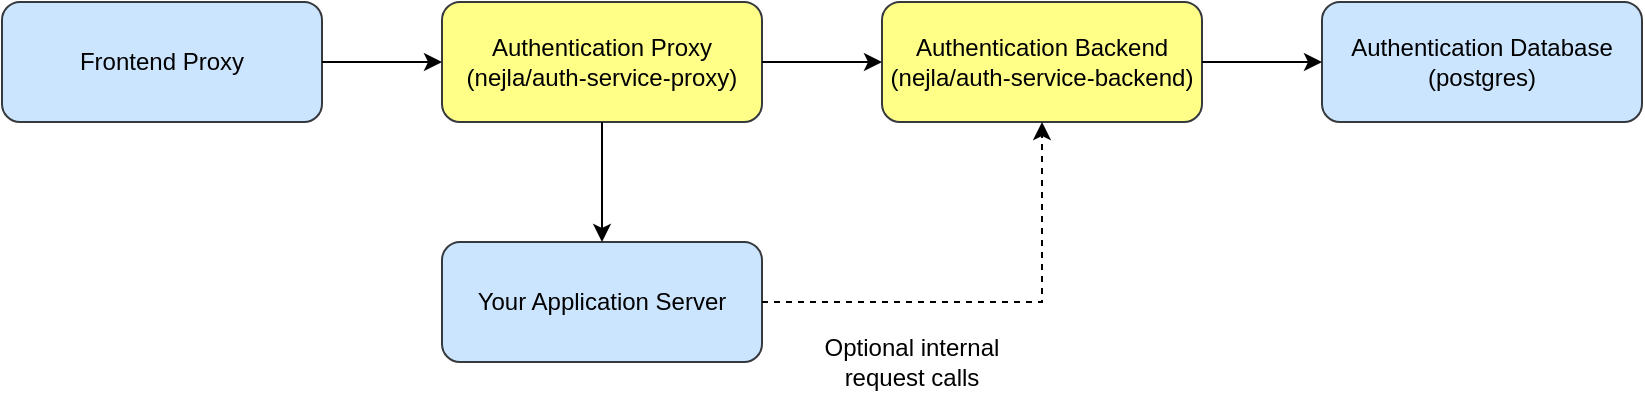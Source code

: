 <mxfile version="20.3.0" type="device"><diagram id="DWyogEVF0alotDqW0KFU" name="Page-1"><mxGraphModel dx="1426" dy="852" grid="1" gridSize="10" guides="1" tooltips="1" connect="1" arrows="1" fold="1" page="1" pageScale="1" pageWidth="827" pageHeight="1169" math="0" shadow="0"><root><mxCell id="0"/><mxCell id="1" parent="0"/><mxCell id="s0k7uuO6suUbPgEq3Pfc-1" value="Frontend Proxy" style="rounded=1;whiteSpace=wrap;html=1;fillColor=#cce5ff;strokeColor=#36393d;glass=0;shadow=0;sketch=0;" vertex="1" parent="1"><mxGeometry y="280" width="160" height="60" as="geometry"/></mxCell><mxCell id="s0k7uuO6suUbPgEq3Pfc-2" value="Authentication Proxy&lt;br&gt;(nejla/auth-service-proxy)" style="rounded=1;whiteSpace=wrap;html=1;fillColor=#ffff88;strokeColor=#36393d;glass=0;shadow=0;sketch=0;" vertex="1" parent="1"><mxGeometry x="220" y="280" width="160" height="60" as="geometry"/></mxCell><mxCell id="s0k7uuO6suUbPgEq3Pfc-3" value="Authentication Backend&lt;br&gt;(nejla/auth-service-backend)" style="rounded=1;whiteSpace=wrap;html=1;fillColor=#ffff88;strokeColor=#36393d;glass=0;shadow=0;sketch=0;" vertex="1" parent="1"><mxGeometry x="440" y="280" width="160" height="60" as="geometry"/></mxCell><mxCell id="s0k7uuO6suUbPgEq3Pfc-4" value="Your Application Server" style="rounded=1;whiteSpace=wrap;html=1;fillColor=#cce5ff;strokeColor=#36393d;glass=0;shadow=0;sketch=0;" vertex="1" parent="1"><mxGeometry x="220" y="400" width="160" height="60" as="geometry"/></mxCell><mxCell id="s0k7uuO6suUbPgEq3Pfc-5" value="Authentication Database&lt;br&gt;(postgres)" style="rounded=1;whiteSpace=wrap;html=1;fillColor=#cce5ff;strokeColor=#36393d;glass=0;shadow=0;sketch=0;" vertex="1" parent="1"><mxGeometry x="660" y="280" width="160" height="60" as="geometry"/></mxCell><mxCell id="s0k7uuO6suUbPgEq3Pfc-7" value="" style="endArrow=classic;html=1;rounded=0;exitX=1;exitY=0.5;exitDx=0;exitDy=0;entryX=0;entryY=0.5;entryDx=0;entryDy=0;endFill=1;" edge="1" parent="1" source="s0k7uuO6suUbPgEq3Pfc-1" target="s0k7uuO6suUbPgEq3Pfc-2"><mxGeometry width="50" height="50" relative="1" as="geometry"><mxPoint x="350" y="470" as="sourcePoint"/><mxPoint x="400" y="420" as="targetPoint"/></mxGeometry></mxCell><mxCell id="s0k7uuO6suUbPgEq3Pfc-9" value="" style="endArrow=classic;html=1;rounded=0;entryX=0;entryY=0.5;entryDx=0;entryDy=0;exitX=1;exitY=0.5;exitDx=0;exitDy=0;" edge="1" parent="1" source="s0k7uuO6suUbPgEq3Pfc-2" target="s0k7uuO6suUbPgEq3Pfc-3"><mxGeometry width="50" height="50" relative="1" as="geometry"><mxPoint x="400" y="280" as="sourcePoint"/><mxPoint x="460" y="480" as="targetPoint"/></mxGeometry></mxCell><mxCell id="s0k7uuO6suUbPgEq3Pfc-13" value="" style="endArrow=classic;html=1;rounded=0;dashed=1;exitX=1;exitY=0.5;exitDx=0;exitDy=0;entryX=0.5;entryY=1;entryDx=0;entryDy=0;" edge="1" parent="1" source="s0k7uuO6suUbPgEq3Pfc-4" target="s0k7uuO6suUbPgEq3Pfc-3"><mxGeometry width="50" height="50" relative="1" as="geometry"><mxPoint x="350" y="450" as="sourcePoint"/><mxPoint x="400" y="400" as="targetPoint"/><Array as="points"><mxPoint x="520" y="430"/></Array></mxGeometry></mxCell><mxCell id="s0k7uuO6suUbPgEq3Pfc-15" value="" style="endArrow=classic;html=1;rounded=0;exitX=0.5;exitY=1;exitDx=0;exitDy=0;entryX=0.5;entryY=0;entryDx=0;entryDy=0;" edge="1" parent="1" source="s0k7uuO6suUbPgEq3Pfc-2" target="s0k7uuO6suUbPgEq3Pfc-4"><mxGeometry width="50" height="50" relative="1" as="geometry"><mxPoint x="390" y="460" as="sourcePoint"/><mxPoint x="390" y="370" as="targetPoint"/></mxGeometry></mxCell><mxCell id="s0k7uuO6suUbPgEq3Pfc-18" value="" style="endArrow=classic;html=1;rounded=0;exitX=1;exitY=0.5;exitDx=0;exitDy=0;entryX=0;entryY=0.5;entryDx=0;entryDy=0;" edge="1" parent="1" source="s0k7uuO6suUbPgEq3Pfc-3" target="s0k7uuO6suUbPgEq3Pfc-5"><mxGeometry width="50" height="50" relative="1" as="geometry"><mxPoint x="390" y="460" as="sourcePoint"/><mxPoint x="440" y="410" as="targetPoint"/></mxGeometry></mxCell><mxCell id="s0k7uuO6suUbPgEq3Pfc-19" value="Optional&amp;nbsp;internal request calls" style="text;html=1;strokeColor=none;fillColor=none;align=center;verticalAlign=middle;whiteSpace=wrap;rounded=0;shadow=0;glass=0;sketch=0;" vertex="1" parent="1"><mxGeometry x="390" y="440" width="130" height="40" as="geometry"/></mxCell></root></mxGraphModel></diagram></mxfile>